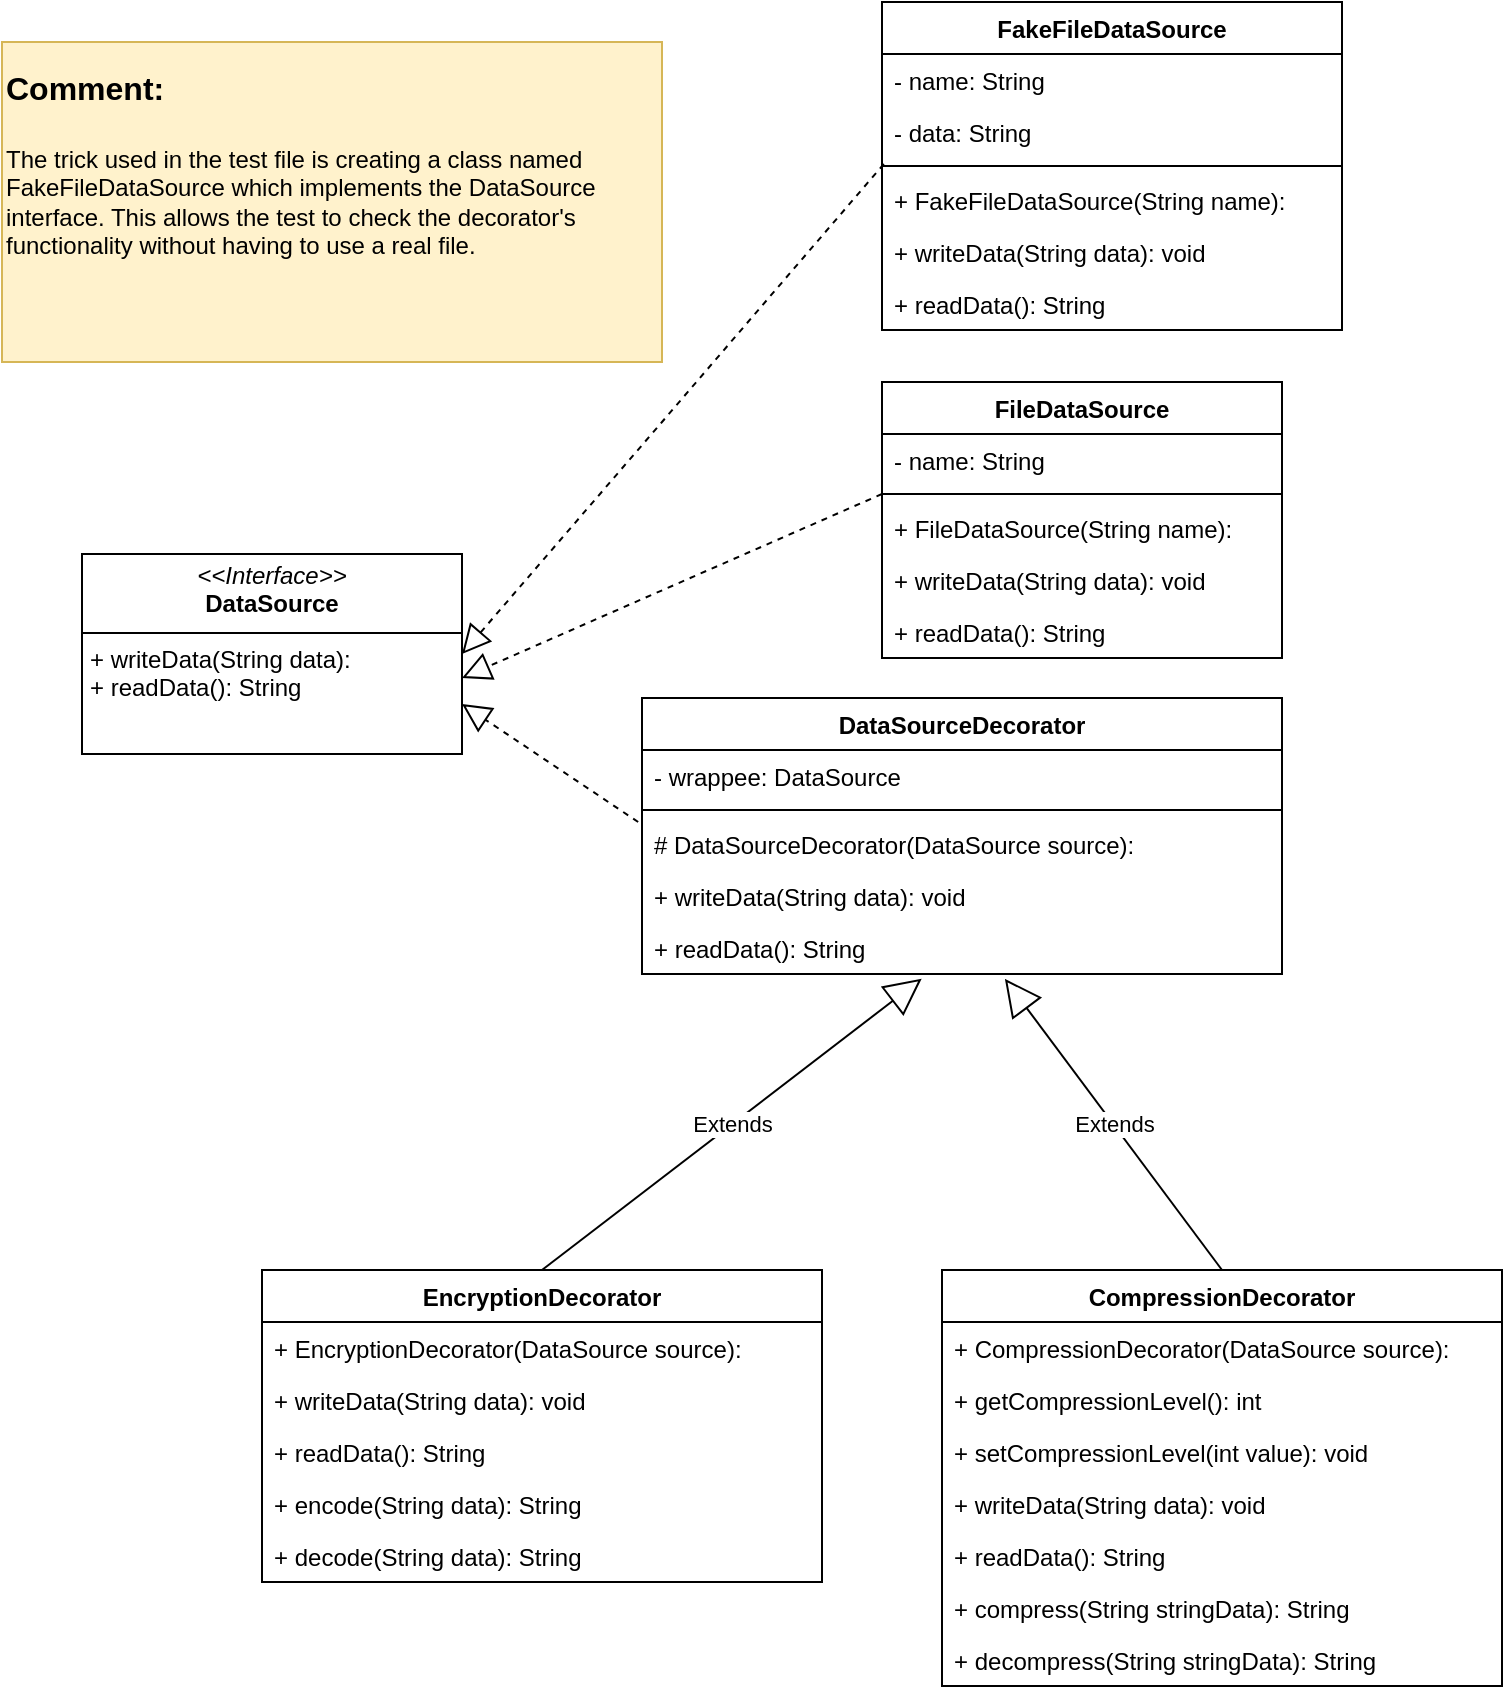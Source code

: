 <mxfile version="26.1.0">
  <diagram name="Page-1" id="QzxzMsHTY18LBEi1H5Fq">
    <mxGraphModel dx="1157" dy="756" grid="1" gridSize="10" guides="1" tooltips="1" connect="1" arrows="1" fold="1" page="1" pageScale="1" pageWidth="850" pageHeight="1100" math="0" shadow="0">
      <root>
        <mxCell id="0" />
        <mxCell id="1" parent="0" />
        <mxCell id="zaW22X6DdnVpvRq2nsEm-23" value="FileDataSource" style="swimlane;fontStyle=1;align=center;verticalAlign=top;childLayout=stackLayout;horizontal=1;startSize=26;horizontalStack=0;resizeParent=1;resizeParentMax=0;resizeLast=0;collapsible=1;marginBottom=0;whiteSpace=wrap;html=1;" vertex="1" parent="1">
          <mxGeometry x="470" y="330" width="200" height="138" as="geometry">
            <mxRectangle x="470" y="330" width="120" height="30" as="alternateBounds" />
          </mxGeometry>
        </mxCell>
        <mxCell id="zaW22X6DdnVpvRq2nsEm-24" value="- name: String" style="text;strokeColor=none;fillColor=none;align=left;verticalAlign=top;spacingLeft=4;spacingRight=4;overflow=hidden;rotatable=0;points=[[0,0.5],[1,0.5]];portConstraint=eastwest;whiteSpace=wrap;html=1;" vertex="1" parent="zaW22X6DdnVpvRq2nsEm-23">
          <mxGeometry y="26" width="200" height="26" as="geometry" />
        </mxCell>
        <mxCell id="zaW22X6DdnVpvRq2nsEm-28" value="" style="line;strokeWidth=1;fillColor=none;align=left;verticalAlign=middle;spacingTop=-1;spacingLeft=3;spacingRight=3;rotatable=0;labelPosition=right;points=[];portConstraint=eastwest;strokeColor=inherit;" vertex="1" parent="zaW22X6DdnVpvRq2nsEm-23">
          <mxGeometry y="52" width="200" height="8" as="geometry" />
        </mxCell>
        <mxCell id="zaW22X6DdnVpvRq2nsEm-27" value="+ FileDataSource(String name): " style="text;strokeColor=none;fillColor=none;align=left;verticalAlign=top;spacingLeft=4;spacingRight=4;overflow=hidden;rotatable=0;points=[[0,0.5],[1,0.5]];portConstraint=eastwest;whiteSpace=wrap;html=1;" vertex="1" parent="zaW22X6DdnVpvRq2nsEm-23">
          <mxGeometry y="60" width="200" height="26" as="geometry" />
        </mxCell>
        <mxCell id="zaW22X6DdnVpvRq2nsEm-25" value="+ writeData(String data): void" style="text;strokeColor=none;fillColor=none;align=left;verticalAlign=top;spacingLeft=4;spacingRight=4;overflow=hidden;rotatable=0;points=[[0,0.5],[1,0.5]];portConstraint=eastwest;whiteSpace=wrap;html=1;" vertex="1" parent="zaW22X6DdnVpvRq2nsEm-23">
          <mxGeometry y="86" width="200" height="26" as="geometry" />
        </mxCell>
        <mxCell id="zaW22X6DdnVpvRq2nsEm-26" value="+ readData(): String" style="text;strokeColor=none;fillColor=none;align=left;verticalAlign=top;spacingLeft=4;spacingRight=4;overflow=hidden;rotatable=0;points=[[0,0.5],[1,0.5]];portConstraint=eastwest;whiteSpace=wrap;html=1;" vertex="1" parent="zaW22X6DdnVpvRq2nsEm-23">
          <mxGeometry y="112" width="200" height="26" as="geometry" />
        </mxCell>
        <mxCell id="zaW22X6DdnVpvRq2nsEm-30" value="DataSourceDecorator" style="swimlane;fontStyle=1;align=center;verticalAlign=top;childLayout=stackLayout;horizontal=1;startSize=26;horizontalStack=0;resizeParent=1;resizeParentMax=0;resizeLast=0;collapsible=1;marginBottom=0;whiteSpace=wrap;html=1;" vertex="1" parent="1">
          <mxGeometry x="350" y="488" width="320" height="138" as="geometry" />
        </mxCell>
        <mxCell id="zaW22X6DdnVpvRq2nsEm-31" value="- wrappee: DataSource" style="text;strokeColor=none;fillColor=none;align=left;verticalAlign=top;spacingLeft=4;spacingRight=4;overflow=hidden;rotatable=0;points=[[0,0.5],[1,0.5]];portConstraint=eastwest;whiteSpace=wrap;html=1;" vertex="1" parent="zaW22X6DdnVpvRq2nsEm-30">
          <mxGeometry y="26" width="320" height="26" as="geometry" />
        </mxCell>
        <mxCell id="zaW22X6DdnVpvRq2nsEm-37" value="" style="line;strokeWidth=1;fillColor=none;align=left;verticalAlign=middle;spacingTop=-1;spacingLeft=3;spacingRight=3;rotatable=0;labelPosition=right;points=[];portConstraint=eastwest;strokeColor=inherit;" vertex="1" parent="zaW22X6DdnVpvRq2nsEm-30">
          <mxGeometry y="52" width="320" height="8" as="geometry" />
        </mxCell>
        <mxCell id="zaW22X6DdnVpvRq2nsEm-36" value="# DataSourceDecorator(DataSource source): " style="text;strokeColor=none;fillColor=none;align=left;verticalAlign=top;spacingLeft=4;spacingRight=4;overflow=hidden;rotatable=0;points=[[0,0.5],[1,0.5]];portConstraint=eastwest;whiteSpace=wrap;html=1;" vertex="1" parent="zaW22X6DdnVpvRq2nsEm-30">
          <mxGeometry y="60" width="320" height="26" as="geometry" />
        </mxCell>
        <mxCell id="zaW22X6DdnVpvRq2nsEm-32" value="+ writeData(String data): void" style="text;strokeColor=none;fillColor=none;align=left;verticalAlign=top;spacingLeft=4;spacingRight=4;overflow=hidden;rotatable=0;points=[[0,0.5],[1,0.5]];portConstraint=eastwest;whiteSpace=wrap;html=1;" vertex="1" parent="zaW22X6DdnVpvRq2nsEm-30">
          <mxGeometry y="86" width="320" height="26" as="geometry" />
        </mxCell>
        <mxCell id="zaW22X6DdnVpvRq2nsEm-33" value="+ readData(): String" style="text;strokeColor=none;fillColor=none;align=left;verticalAlign=top;spacingLeft=4;spacingRight=4;overflow=hidden;rotatable=0;points=[[0,0.5],[1,0.5]];portConstraint=eastwest;whiteSpace=wrap;html=1;" vertex="1" parent="zaW22X6DdnVpvRq2nsEm-30">
          <mxGeometry y="112" width="320" height="26" as="geometry" />
        </mxCell>
        <mxCell id="zaW22X6DdnVpvRq2nsEm-38" value="EncryptionDecorator" style="swimlane;fontStyle=1;align=center;verticalAlign=top;childLayout=stackLayout;horizontal=1;startSize=26;horizontalStack=0;resizeParent=1;resizeParentMax=0;resizeLast=0;collapsible=1;marginBottom=0;whiteSpace=wrap;html=1;" vertex="1" parent="1">
          <mxGeometry x="160" y="774" width="280" height="156" as="geometry" />
        </mxCell>
        <mxCell id="zaW22X6DdnVpvRq2nsEm-43" value="+ EncryptionDecorator(DataSource source): " style="text;strokeColor=none;fillColor=none;align=left;verticalAlign=top;spacingLeft=4;spacingRight=4;overflow=hidden;rotatable=0;points=[[0,0.5],[1,0.5]];portConstraint=eastwest;whiteSpace=wrap;html=1;" vertex="1" parent="zaW22X6DdnVpvRq2nsEm-38">
          <mxGeometry y="26" width="280" height="26" as="geometry" />
        </mxCell>
        <mxCell id="zaW22X6DdnVpvRq2nsEm-39" value="+ writeData(String data): void" style="text;strokeColor=none;fillColor=none;align=left;verticalAlign=top;spacingLeft=4;spacingRight=4;overflow=hidden;rotatable=0;points=[[0,0.5],[1,0.5]];portConstraint=eastwest;whiteSpace=wrap;html=1;" vertex="1" parent="zaW22X6DdnVpvRq2nsEm-38">
          <mxGeometry y="52" width="280" height="26" as="geometry" />
        </mxCell>
        <mxCell id="zaW22X6DdnVpvRq2nsEm-40" value="+ readData(): String" style="text;strokeColor=none;fillColor=none;align=left;verticalAlign=top;spacingLeft=4;spacingRight=4;overflow=hidden;rotatable=0;points=[[0,0.5],[1,0.5]];portConstraint=eastwest;whiteSpace=wrap;html=1;" vertex="1" parent="zaW22X6DdnVpvRq2nsEm-38">
          <mxGeometry y="78" width="280" height="26" as="geometry" />
        </mxCell>
        <mxCell id="zaW22X6DdnVpvRq2nsEm-41" value="+ encode(String data): String" style="text;strokeColor=none;fillColor=none;align=left;verticalAlign=top;spacingLeft=4;spacingRight=4;overflow=hidden;rotatable=0;points=[[0,0.5],[1,0.5]];portConstraint=eastwest;whiteSpace=wrap;html=1;" vertex="1" parent="zaW22X6DdnVpvRq2nsEm-38">
          <mxGeometry y="104" width="280" height="26" as="geometry" />
        </mxCell>
        <mxCell id="zaW22X6DdnVpvRq2nsEm-42" value="+ decode(String data): String" style="text;strokeColor=none;fillColor=none;align=left;verticalAlign=top;spacingLeft=4;spacingRight=4;overflow=hidden;rotatable=0;points=[[0,0.5],[1,0.5]];portConstraint=eastwest;whiteSpace=wrap;html=1;" vertex="1" parent="zaW22X6DdnVpvRq2nsEm-38">
          <mxGeometry y="130" width="280" height="26" as="geometry" />
        </mxCell>
        <mxCell id="zaW22X6DdnVpvRq2nsEm-44" value="Extends" style="endArrow=block;endSize=16;endFill=0;html=1;rounded=0;exitX=0.5;exitY=0;exitDx=0;exitDy=0;entryX=0.437;entryY=1.09;entryDx=0;entryDy=0;entryPerimeter=0;" edge="1" parent="1" source="zaW22X6DdnVpvRq2nsEm-38" target="zaW22X6DdnVpvRq2nsEm-33">
          <mxGeometry width="160" relative="1" as="geometry">
            <mxPoint x="450" y="694" as="sourcePoint" />
            <mxPoint x="450" y="628" as="targetPoint" />
          </mxGeometry>
        </mxCell>
        <mxCell id="zaW22X6DdnVpvRq2nsEm-45" value="CompressionDecorator" style="swimlane;fontStyle=1;align=center;verticalAlign=top;childLayout=stackLayout;horizontal=1;startSize=26;horizontalStack=0;resizeParent=1;resizeParentMax=0;resizeLast=0;collapsible=1;marginBottom=0;whiteSpace=wrap;html=1;" vertex="1" parent="1">
          <mxGeometry x="500" y="774" width="280" height="208" as="geometry" />
        </mxCell>
        <mxCell id="zaW22X6DdnVpvRq2nsEm-52" value="+ CompressionDecorator(DataSource source): " style="text;strokeColor=none;fillColor=none;align=left;verticalAlign=top;spacingLeft=4;spacingRight=4;overflow=hidden;rotatable=0;points=[[0,0.5],[1,0.5]];portConstraint=eastwest;whiteSpace=wrap;html=1;" vertex="1" parent="zaW22X6DdnVpvRq2nsEm-45">
          <mxGeometry y="26" width="280" height="26" as="geometry" />
        </mxCell>
        <mxCell id="zaW22X6DdnVpvRq2nsEm-46" value="+ getCompressionLevel(): int" style="text;strokeColor=none;fillColor=none;align=left;verticalAlign=top;spacingLeft=4;spacingRight=4;overflow=hidden;rotatable=0;points=[[0,0.5],[1,0.5]];portConstraint=eastwest;whiteSpace=wrap;html=1;" vertex="1" parent="zaW22X6DdnVpvRq2nsEm-45">
          <mxGeometry y="52" width="280" height="26" as="geometry" />
        </mxCell>
        <mxCell id="zaW22X6DdnVpvRq2nsEm-47" value="+ setCompressionLevel(int value): void" style="text;strokeColor=none;fillColor=none;align=left;verticalAlign=top;spacingLeft=4;spacingRight=4;overflow=hidden;rotatable=0;points=[[0,0.5],[1,0.5]];portConstraint=eastwest;whiteSpace=wrap;html=1;" vertex="1" parent="zaW22X6DdnVpvRq2nsEm-45">
          <mxGeometry y="78" width="280" height="26" as="geometry" />
        </mxCell>
        <mxCell id="zaW22X6DdnVpvRq2nsEm-48" value="+ writeData(String data): void" style="text;strokeColor=none;fillColor=none;align=left;verticalAlign=top;spacingLeft=4;spacingRight=4;overflow=hidden;rotatable=0;points=[[0,0.5],[1,0.5]];portConstraint=eastwest;whiteSpace=wrap;html=1;" vertex="1" parent="zaW22X6DdnVpvRq2nsEm-45">
          <mxGeometry y="104" width="280" height="26" as="geometry" />
        </mxCell>
        <mxCell id="zaW22X6DdnVpvRq2nsEm-49" value="+ readData(): String" style="text;strokeColor=none;fillColor=none;align=left;verticalAlign=top;spacingLeft=4;spacingRight=4;overflow=hidden;rotatable=0;points=[[0,0.5],[1,0.5]];portConstraint=eastwest;whiteSpace=wrap;html=1;" vertex="1" parent="zaW22X6DdnVpvRq2nsEm-45">
          <mxGeometry y="130" width="280" height="26" as="geometry" />
        </mxCell>
        <mxCell id="zaW22X6DdnVpvRq2nsEm-50" value="+ compress(String stringData): String" style="text;strokeColor=none;fillColor=none;align=left;verticalAlign=top;spacingLeft=4;spacingRight=4;overflow=hidden;rotatable=0;points=[[0,0.5],[1,0.5]];portConstraint=eastwest;whiteSpace=wrap;html=1;" vertex="1" parent="zaW22X6DdnVpvRq2nsEm-45">
          <mxGeometry y="156" width="280" height="26" as="geometry" />
        </mxCell>
        <mxCell id="zaW22X6DdnVpvRq2nsEm-51" value="+ decompress(String stringData): String" style="text;strokeColor=none;fillColor=none;align=left;verticalAlign=top;spacingLeft=4;spacingRight=4;overflow=hidden;rotatable=0;points=[[0,0.5],[1,0.5]];portConstraint=eastwest;whiteSpace=wrap;html=1;" vertex="1" parent="zaW22X6DdnVpvRq2nsEm-45">
          <mxGeometry y="182" width="280" height="26" as="geometry" />
        </mxCell>
        <mxCell id="zaW22X6DdnVpvRq2nsEm-53" value="Extends" style="endArrow=block;endSize=16;endFill=0;html=1;rounded=0;exitX=0.5;exitY=0;exitDx=0;exitDy=0;entryX=0.567;entryY=1.092;entryDx=0;entryDy=0;entryPerimeter=0;" edge="1" parent="1" source="zaW22X6DdnVpvRq2nsEm-45" target="zaW22X6DdnVpvRq2nsEm-33">
          <mxGeometry width="160" relative="1" as="geometry">
            <mxPoint x="550" y="694" as="sourcePoint" />
            <mxPoint x="480" y="654" as="targetPoint" />
          </mxGeometry>
        </mxCell>
        <mxCell id="zaW22X6DdnVpvRq2nsEm-58" value="&lt;p style=&quot;margin:0px;margin-top:4px;text-align:center;&quot;&gt;&lt;i&gt;&amp;lt;&amp;lt;Interface&amp;gt;&amp;gt;&lt;/i&gt;&lt;br&gt;&lt;b&gt;DataSource&lt;/b&gt;&lt;br&gt;&lt;/p&gt;&lt;hr size=&quot;1&quot; style=&quot;border-style:solid;&quot;&gt;&lt;p style=&quot;margin:0px;margin-left:4px;&quot;&gt;+ writeData(String data):&lt;br&gt;+ readData(): String&lt;/p&gt;" style="verticalAlign=top;align=left;overflow=fill;html=1;whiteSpace=wrap;" vertex="1" parent="1">
          <mxGeometry x="70" y="416" width="190" height="100" as="geometry" />
        </mxCell>
        <mxCell id="zaW22X6DdnVpvRq2nsEm-59" value="&lt;h1 style=&quot;margin-top: 0px;&quot;&gt;&lt;font size=&quot;3&quot;&gt;Comment:&lt;/font&gt;&lt;br&gt;&lt;/h1&gt;&lt;p&gt;The trick used in the test file is creating a class named FakeFileDataSource which implements the DataSource interface. This allows the test to check the decorator&#39;s functionality without having to use a real file.&lt;br&gt;&lt;/p&gt;" style="text;html=1;whiteSpace=wrap;overflow=hidden;rounded=0;fillColor=#fff2cc;strokeColor=#d6b656;" vertex="1" parent="1">
          <mxGeometry x="30" y="160" width="330" height="160" as="geometry" />
        </mxCell>
        <mxCell id="zaW22X6DdnVpvRq2nsEm-60" value="FakeFileDataSource" style="swimlane;fontStyle=1;align=center;verticalAlign=top;childLayout=stackLayout;horizontal=1;startSize=26;horizontalStack=0;resizeParent=1;resizeParentMax=0;resizeLast=0;collapsible=1;marginBottom=0;whiteSpace=wrap;html=1;" vertex="1" parent="1">
          <mxGeometry x="470" y="140" width="230" height="164" as="geometry" />
        </mxCell>
        <mxCell id="zaW22X6DdnVpvRq2nsEm-61" value="- name: String" style="text;strokeColor=none;fillColor=none;align=left;verticalAlign=top;spacingLeft=4;spacingRight=4;overflow=hidden;rotatable=0;points=[[0,0.5],[1,0.5]];portConstraint=eastwest;whiteSpace=wrap;html=1;" vertex="1" parent="zaW22X6DdnVpvRq2nsEm-60">
          <mxGeometry y="26" width="230" height="26" as="geometry" />
        </mxCell>
        <mxCell id="zaW22X6DdnVpvRq2nsEm-67" value="- data: String" style="text;strokeColor=none;fillColor=none;align=left;verticalAlign=top;spacingLeft=4;spacingRight=4;overflow=hidden;rotatable=0;points=[[0,0.5],[1,0.5]];portConstraint=eastwest;whiteSpace=wrap;html=1;" vertex="1" parent="zaW22X6DdnVpvRq2nsEm-60">
          <mxGeometry y="52" width="230" height="26" as="geometry" />
        </mxCell>
        <mxCell id="zaW22X6DdnVpvRq2nsEm-62" value="" style="line;strokeWidth=1;fillColor=none;align=left;verticalAlign=middle;spacingTop=-1;spacingLeft=3;spacingRight=3;rotatable=0;labelPosition=right;points=[];portConstraint=eastwest;strokeColor=inherit;" vertex="1" parent="zaW22X6DdnVpvRq2nsEm-60">
          <mxGeometry y="78" width="230" height="8" as="geometry" />
        </mxCell>
        <mxCell id="zaW22X6DdnVpvRq2nsEm-63" value="+ FakeFileDataSource(String name): " style="text;strokeColor=none;fillColor=none;align=left;verticalAlign=top;spacingLeft=4;spacingRight=4;overflow=hidden;rotatable=0;points=[[0,0.5],[1,0.5]];portConstraint=eastwest;whiteSpace=wrap;html=1;" vertex="1" parent="zaW22X6DdnVpvRq2nsEm-60">
          <mxGeometry y="86" width="230" height="26" as="geometry" />
        </mxCell>
        <mxCell id="zaW22X6DdnVpvRq2nsEm-64" value="+ writeData(String data): void" style="text;strokeColor=none;fillColor=none;align=left;verticalAlign=top;spacingLeft=4;spacingRight=4;overflow=hidden;rotatable=0;points=[[0,0.5],[1,0.5]];portConstraint=eastwest;whiteSpace=wrap;html=1;" vertex="1" parent="zaW22X6DdnVpvRq2nsEm-60">
          <mxGeometry y="112" width="230" height="26" as="geometry" />
        </mxCell>
        <mxCell id="zaW22X6DdnVpvRq2nsEm-65" value="+ readData(): String" style="text;strokeColor=none;fillColor=none;align=left;verticalAlign=top;spacingLeft=4;spacingRight=4;overflow=hidden;rotatable=0;points=[[0,0.5],[1,0.5]];portConstraint=eastwest;whiteSpace=wrap;html=1;" vertex="1" parent="zaW22X6DdnVpvRq2nsEm-60">
          <mxGeometry y="138" width="230" height="26" as="geometry" />
        </mxCell>
        <mxCell id="zaW22X6DdnVpvRq2nsEm-68" value="" style="endArrow=block;dashed=1;endFill=0;endSize=12;html=1;rounded=0;entryX=1;entryY=0.5;entryDx=0;entryDy=0;exitX=0.004;exitY=0.375;exitDx=0;exitDy=0;exitPerimeter=0;" edge="1" parent="1" source="zaW22X6DdnVpvRq2nsEm-62" target="zaW22X6DdnVpvRq2nsEm-58">
          <mxGeometry width="160" relative="1" as="geometry">
            <mxPoint x="320" y="510" as="sourcePoint" />
            <mxPoint x="330" y="400" as="targetPoint" />
            <Array as="points">
              <mxPoint x="360" y="350" />
            </Array>
          </mxGeometry>
        </mxCell>
        <mxCell id="zaW22X6DdnVpvRq2nsEm-70" value="" style="endArrow=block;dashed=1;endFill=0;endSize=12;html=1;rounded=0;exitX=0;exitY=-0.154;exitDx=0;exitDy=0;exitPerimeter=0;" edge="1" parent="1" source="zaW22X6DdnVpvRq2nsEm-27">
          <mxGeometry width="160" relative="1" as="geometry">
            <mxPoint x="320" y="440" as="sourcePoint" />
            <mxPoint x="260" y="478" as="targetPoint" />
          </mxGeometry>
        </mxCell>
        <mxCell id="zaW22X6DdnVpvRq2nsEm-71" value="" style="endArrow=block;dashed=1;endFill=0;endSize=12;html=1;rounded=0;entryX=1;entryY=0.75;entryDx=0;entryDy=0;exitX=-0.006;exitY=0.077;exitDx=0;exitDy=0;exitPerimeter=0;" edge="1" parent="1" source="zaW22X6DdnVpvRq2nsEm-36" target="zaW22X6DdnVpvRq2nsEm-58">
          <mxGeometry width="160" relative="1" as="geometry">
            <mxPoint x="190" y="620" as="sourcePoint" />
            <mxPoint x="350" y="620" as="targetPoint" />
          </mxGeometry>
        </mxCell>
      </root>
    </mxGraphModel>
  </diagram>
</mxfile>
